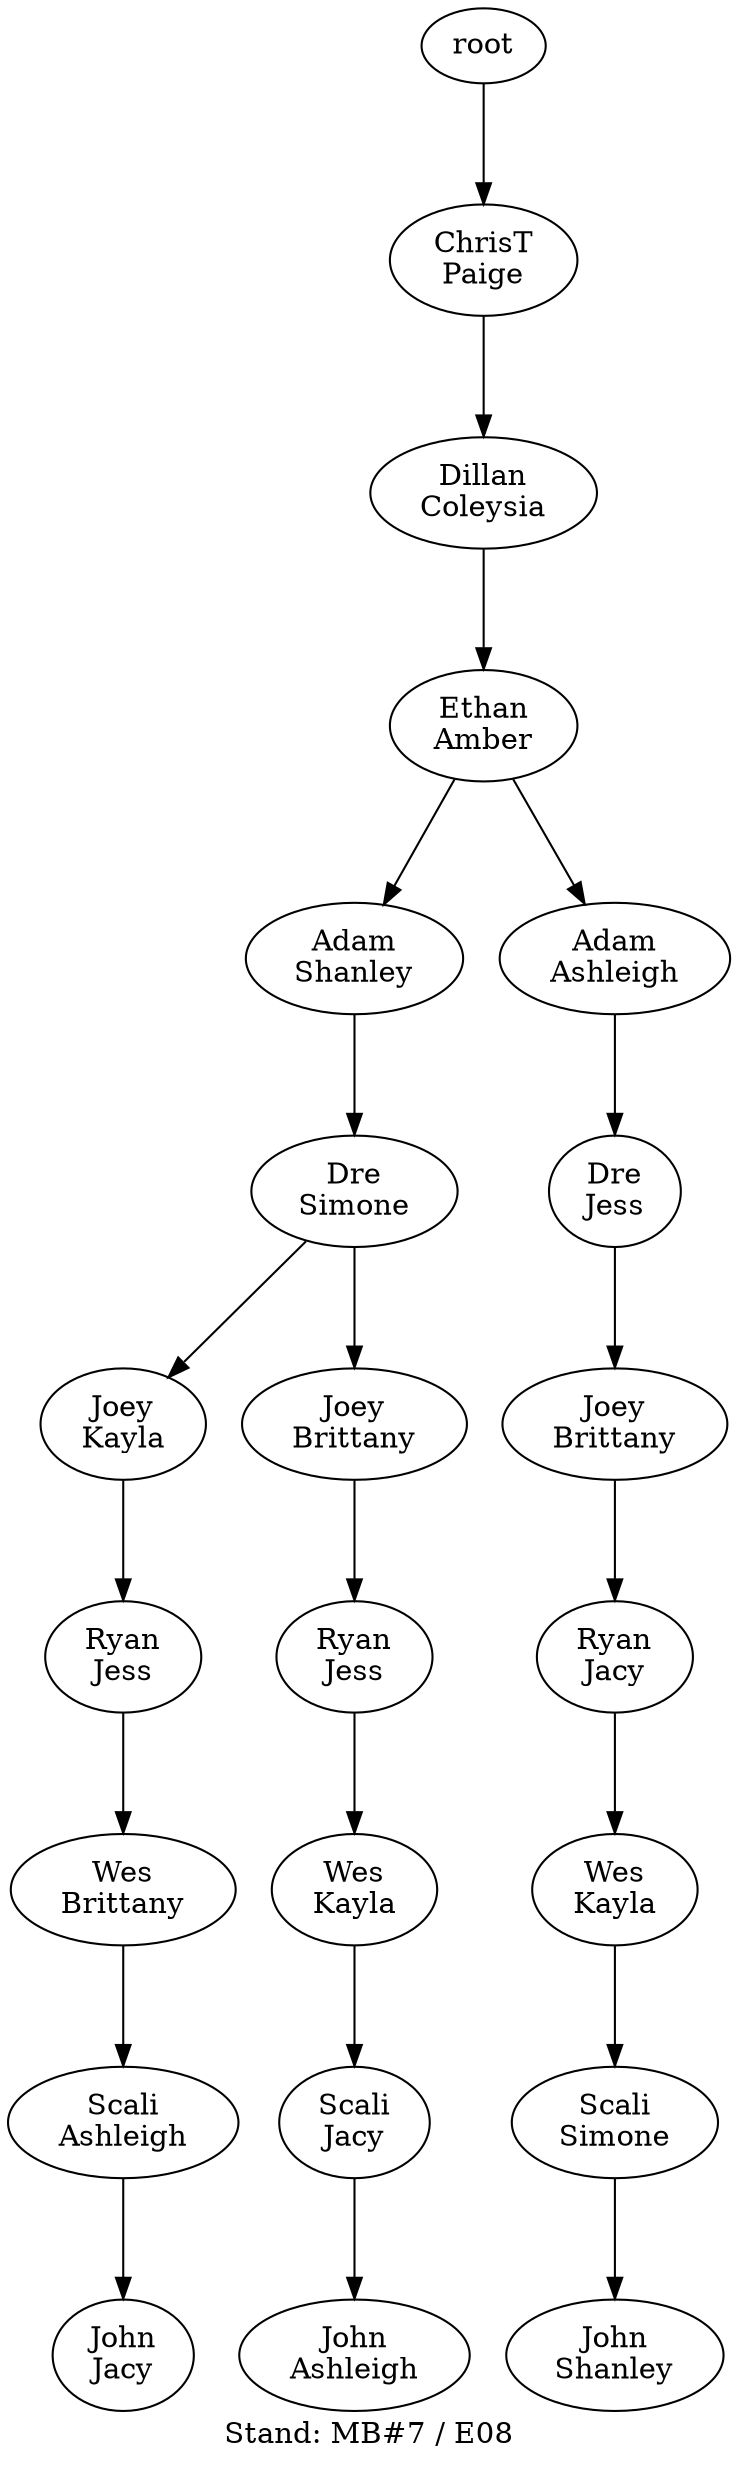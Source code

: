 digraph D { labelloc="b"; label="Stand: MB#7 / E08"; ranksep=0.8;
"root/7"[label="ChrisT\nPaige"]
"root" -> "root/7";
"root/7/3"[label="Dillan\nColeysia"]
"root/7" -> "root/7/3";
"root/7/3/0"[label="Ethan\nAmber"]
"root/7/3" -> "root/7/3/0";
"root/7/3/0/8"[label="Adam\nShanley"]
"root/7/3/0" -> "root/7/3/0/8";
"root/7/3/0/8/9"[label="Dre\nSimone"]
"root/7/3/0/8" -> "root/7/3/0/8/9";
"root/7/3/0/8/9/6"[label="Joey\nKayla"]
"root/7/3/0/8/9" -> "root/7/3/0/8/9/6";
"root/7/3/0/8/9/6/5"[label="Ryan\nJess"]
"root/7/3/0/8/9/6" -> "root/7/3/0/8/9/6/5";
"root/7/3/0/8/9/6/5/2"[label="Wes\nBrittany"]
"root/7/3/0/8/9/6/5" -> "root/7/3/0/8/9/6/5/2";
"root/7/3/0/8/9/6/5/2/1"[label="Scali\nAshleigh"]
"root/7/3/0/8/9/6/5/2" -> "root/7/3/0/8/9/6/5/2/1";
"root/7/3/0/8/9/6/5/2/1/4"[label="John\nJacy"]
"root/7/3/0/8/9/6/5/2/1" -> "root/7/3/0/8/9/6/5/2/1/4";
"root/7/3/0/1"[label="Adam\nAshleigh"]
"root/7/3/0" -> "root/7/3/0/1";
"root/7/3/0/1/5"[label="Dre\nJess"]
"root/7/3/0/1" -> "root/7/3/0/1/5";
"root/7/3/0/1/5/2"[label="Joey\nBrittany"]
"root/7/3/0/1/5" -> "root/7/3/0/1/5/2";
"root/7/3/0/1/5/2/4"[label="Ryan\nJacy"]
"root/7/3/0/1/5/2" -> "root/7/3/0/1/5/2/4";
"root/7/3/0/1/5/2/4/6"[label="Wes\nKayla"]
"root/7/3/0/1/5/2/4" -> "root/7/3/0/1/5/2/4/6";
"root/7/3/0/1/5/2/4/6/9"[label="Scali\nSimone"]
"root/7/3/0/1/5/2/4/6" -> "root/7/3/0/1/5/2/4/6/9";
"root/7/3/0/1/5/2/4/6/9/8"[label="John\nShanley"]
"root/7/3/0/1/5/2/4/6/9" -> "root/7/3/0/1/5/2/4/6/9/8";
"root/7/3/0/8/9/2"[label="Joey\nBrittany"]
"root/7/3/0/8/9" -> "root/7/3/0/8/9/2";
"root/7/3/0/8/9/2/5"[label="Ryan\nJess"]
"root/7/3/0/8/9/2" -> "root/7/3/0/8/9/2/5";
"root/7/3/0/8/9/2/5/6"[label="Wes\nKayla"]
"root/7/3/0/8/9/2/5" -> "root/7/3/0/8/9/2/5/6";
"root/7/3/0/8/9/2/5/6/4"[label="Scali\nJacy"]
"root/7/3/0/8/9/2/5/6" -> "root/7/3/0/8/9/2/5/6/4";
"root/7/3/0/8/9/2/5/6/4/1"[label="John\nAshleigh"]
"root/7/3/0/8/9/2/5/6/4" -> "root/7/3/0/8/9/2/5/6/4/1";
}
